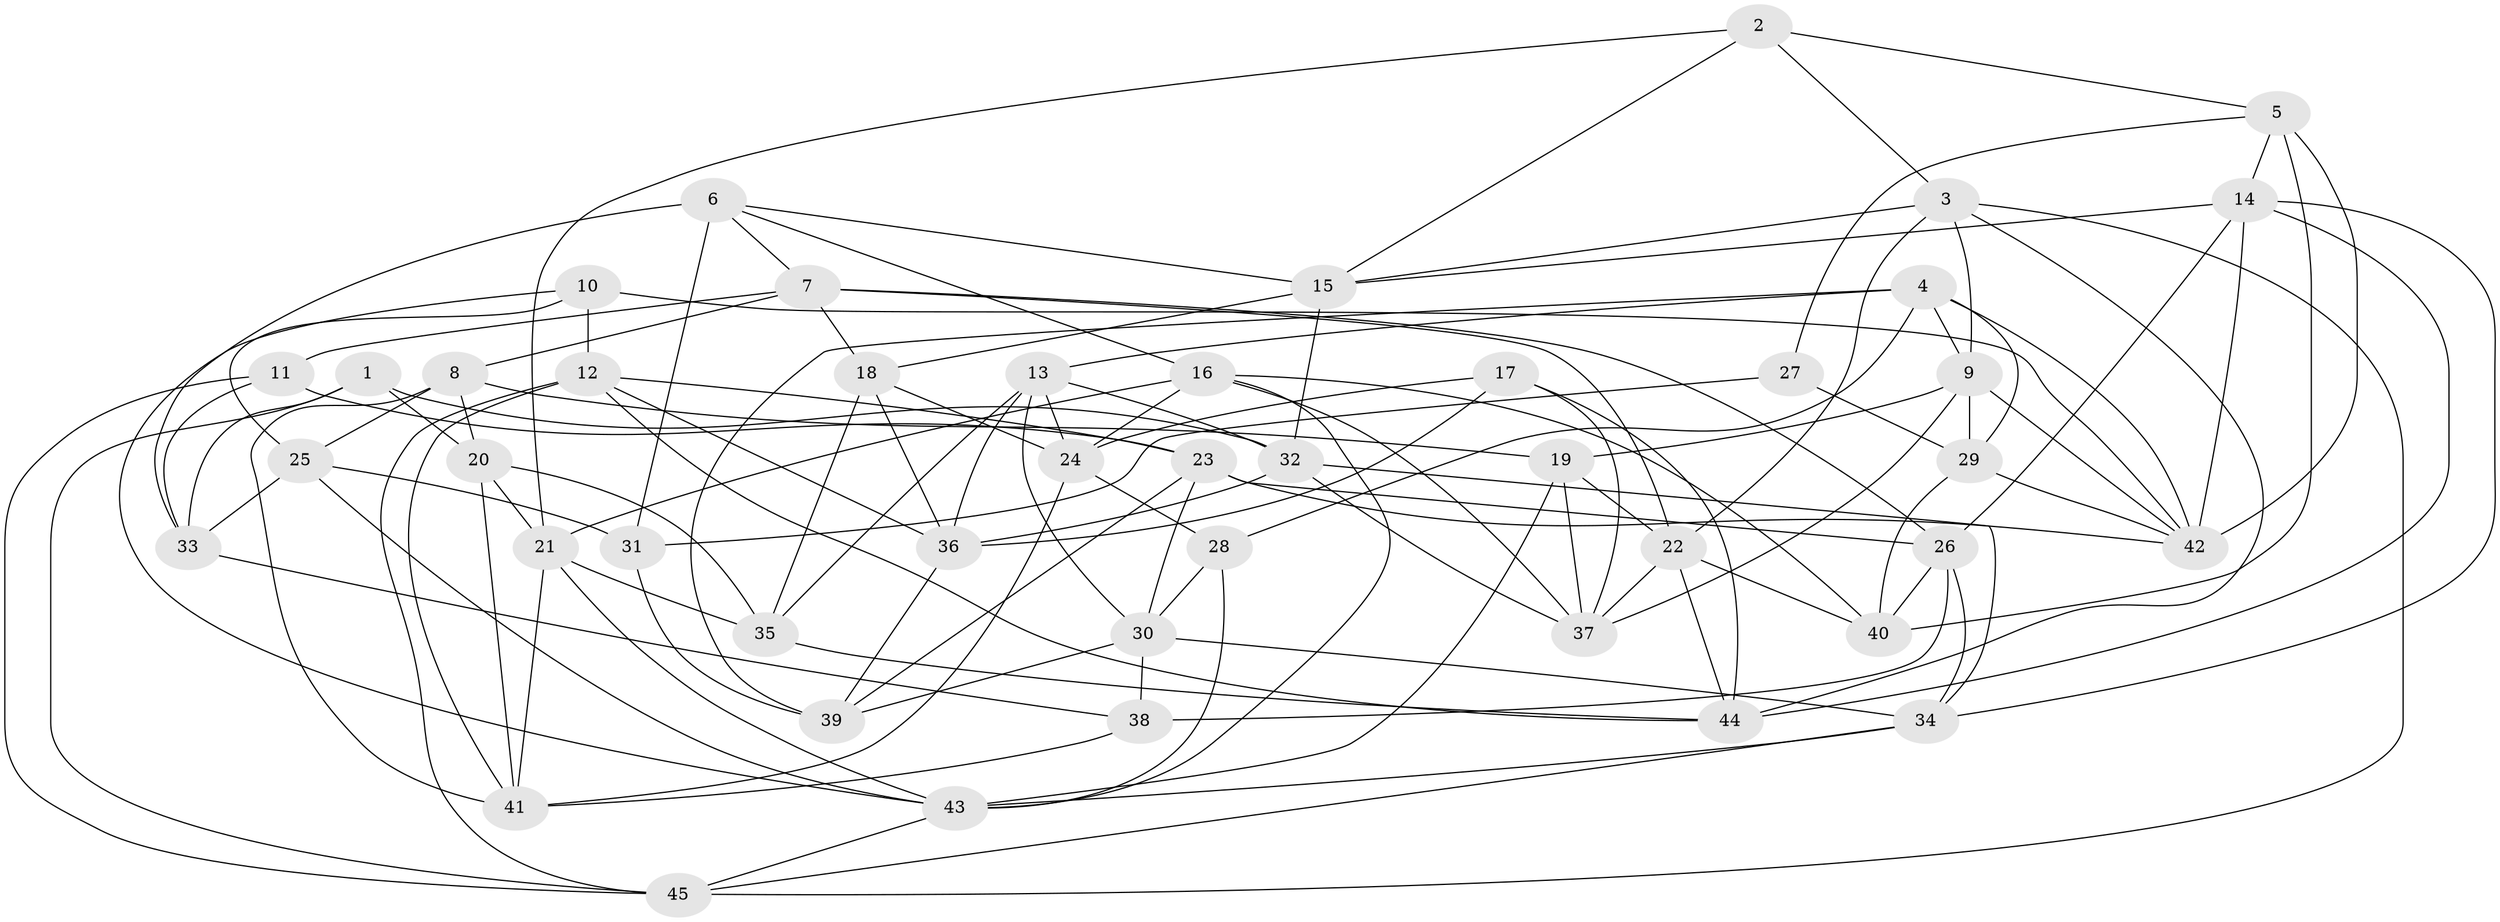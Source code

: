 // original degree distribution, {4: 1.0}
// Generated by graph-tools (version 1.1) at 2025/02/03/09/25 03:02:53]
// undirected, 45 vertices, 121 edges
graph export_dot {
graph [start="1"]
  node [color=gray90,style=filled];
  1;
  2;
  3;
  4;
  5;
  6;
  7;
  8;
  9;
  10;
  11;
  12;
  13;
  14;
  15;
  16;
  17;
  18;
  19;
  20;
  21;
  22;
  23;
  24;
  25;
  26;
  27;
  28;
  29;
  30;
  31;
  32;
  33;
  34;
  35;
  36;
  37;
  38;
  39;
  40;
  41;
  42;
  43;
  44;
  45;
  1 -- 20 [weight=1.0];
  1 -- 32 [weight=1.0];
  1 -- 33 [weight=1.0];
  1 -- 45 [weight=1.0];
  2 -- 3 [weight=1.0];
  2 -- 5 [weight=1.0];
  2 -- 15 [weight=1.0];
  2 -- 21 [weight=1.0];
  3 -- 9 [weight=1.0];
  3 -- 15 [weight=1.0];
  3 -- 22 [weight=1.0];
  3 -- 44 [weight=1.0];
  3 -- 45 [weight=1.0];
  4 -- 9 [weight=1.0];
  4 -- 13 [weight=1.0];
  4 -- 28 [weight=1.0];
  4 -- 29 [weight=1.0];
  4 -- 39 [weight=1.0];
  4 -- 42 [weight=1.0];
  5 -- 14 [weight=1.0];
  5 -- 27 [weight=1.0];
  5 -- 40 [weight=1.0];
  5 -- 42 [weight=2.0];
  6 -- 7 [weight=1.0];
  6 -- 15 [weight=1.0];
  6 -- 16 [weight=1.0];
  6 -- 31 [weight=2.0];
  6 -- 33 [weight=1.0];
  7 -- 8 [weight=1.0];
  7 -- 11 [weight=1.0];
  7 -- 18 [weight=1.0];
  7 -- 22 [weight=1.0];
  7 -- 26 [weight=1.0];
  8 -- 19 [weight=2.0];
  8 -- 20 [weight=1.0];
  8 -- 25 [weight=1.0];
  8 -- 41 [weight=1.0];
  9 -- 19 [weight=1.0];
  9 -- 29 [weight=1.0];
  9 -- 37 [weight=1.0];
  9 -- 42 [weight=1.0];
  10 -- 12 [weight=1.0];
  10 -- 25 [weight=1.0];
  10 -- 42 [weight=1.0];
  10 -- 43 [weight=1.0];
  11 -- 23 [weight=1.0];
  11 -- 33 [weight=1.0];
  11 -- 45 [weight=1.0];
  12 -- 23 [weight=1.0];
  12 -- 36 [weight=1.0];
  12 -- 41 [weight=1.0];
  12 -- 44 [weight=1.0];
  12 -- 45 [weight=1.0];
  13 -- 24 [weight=1.0];
  13 -- 30 [weight=1.0];
  13 -- 32 [weight=1.0];
  13 -- 35 [weight=1.0];
  13 -- 36 [weight=1.0];
  14 -- 15 [weight=1.0];
  14 -- 26 [weight=1.0];
  14 -- 34 [weight=1.0];
  14 -- 42 [weight=1.0];
  14 -- 44 [weight=1.0];
  15 -- 18 [weight=1.0];
  15 -- 32 [weight=1.0];
  16 -- 21 [weight=1.0];
  16 -- 24 [weight=1.0];
  16 -- 37 [weight=1.0];
  16 -- 40 [weight=1.0];
  16 -- 43 [weight=1.0];
  17 -- 24 [weight=1.0];
  17 -- 36 [weight=1.0];
  17 -- 37 [weight=1.0];
  17 -- 44 [weight=1.0];
  18 -- 24 [weight=1.0];
  18 -- 35 [weight=1.0];
  18 -- 36 [weight=2.0];
  19 -- 22 [weight=1.0];
  19 -- 37 [weight=1.0];
  19 -- 43 [weight=1.0];
  20 -- 21 [weight=1.0];
  20 -- 35 [weight=2.0];
  20 -- 41 [weight=1.0];
  21 -- 35 [weight=1.0];
  21 -- 41 [weight=1.0];
  21 -- 43 [weight=1.0];
  22 -- 37 [weight=1.0];
  22 -- 40 [weight=1.0];
  22 -- 44 [weight=1.0];
  23 -- 26 [weight=1.0];
  23 -- 30 [weight=1.0];
  23 -- 39 [weight=1.0];
  23 -- 42 [weight=1.0];
  24 -- 28 [weight=1.0];
  24 -- 41 [weight=1.0];
  25 -- 31 [weight=1.0];
  25 -- 33 [weight=2.0];
  25 -- 43 [weight=1.0];
  26 -- 34 [weight=1.0];
  26 -- 38 [weight=1.0];
  26 -- 40 [weight=1.0];
  27 -- 29 [weight=1.0];
  27 -- 31 [weight=2.0];
  28 -- 30 [weight=1.0];
  28 -- 43 [weight=1.0];
  29 -- 40 [weight=2.0];
  29 -- 42 [weight=1.0];
  30 -- 34 [weight=1.0];
  30 -- 38 [weight=1.0];
  30 -- 39 [weight=1.0];
  31 -- 39 [weight=1.0];
  32 -- 34 [weight=1.0];
  32 -- 36 [weight=1.0];
  32 -- 37 [weight=1.0];
  33 -- 38 [weight=1.0];
  34 -- 43 [weight=1.0];
  34 -- 45 [weight=1.0];
  35 -- 44 [weight=1.0];
  36 -- 39 [weight=2.0];
  38 -- 41 [weight=1.0];
  43 -- 45 [weight=1.0];
}
